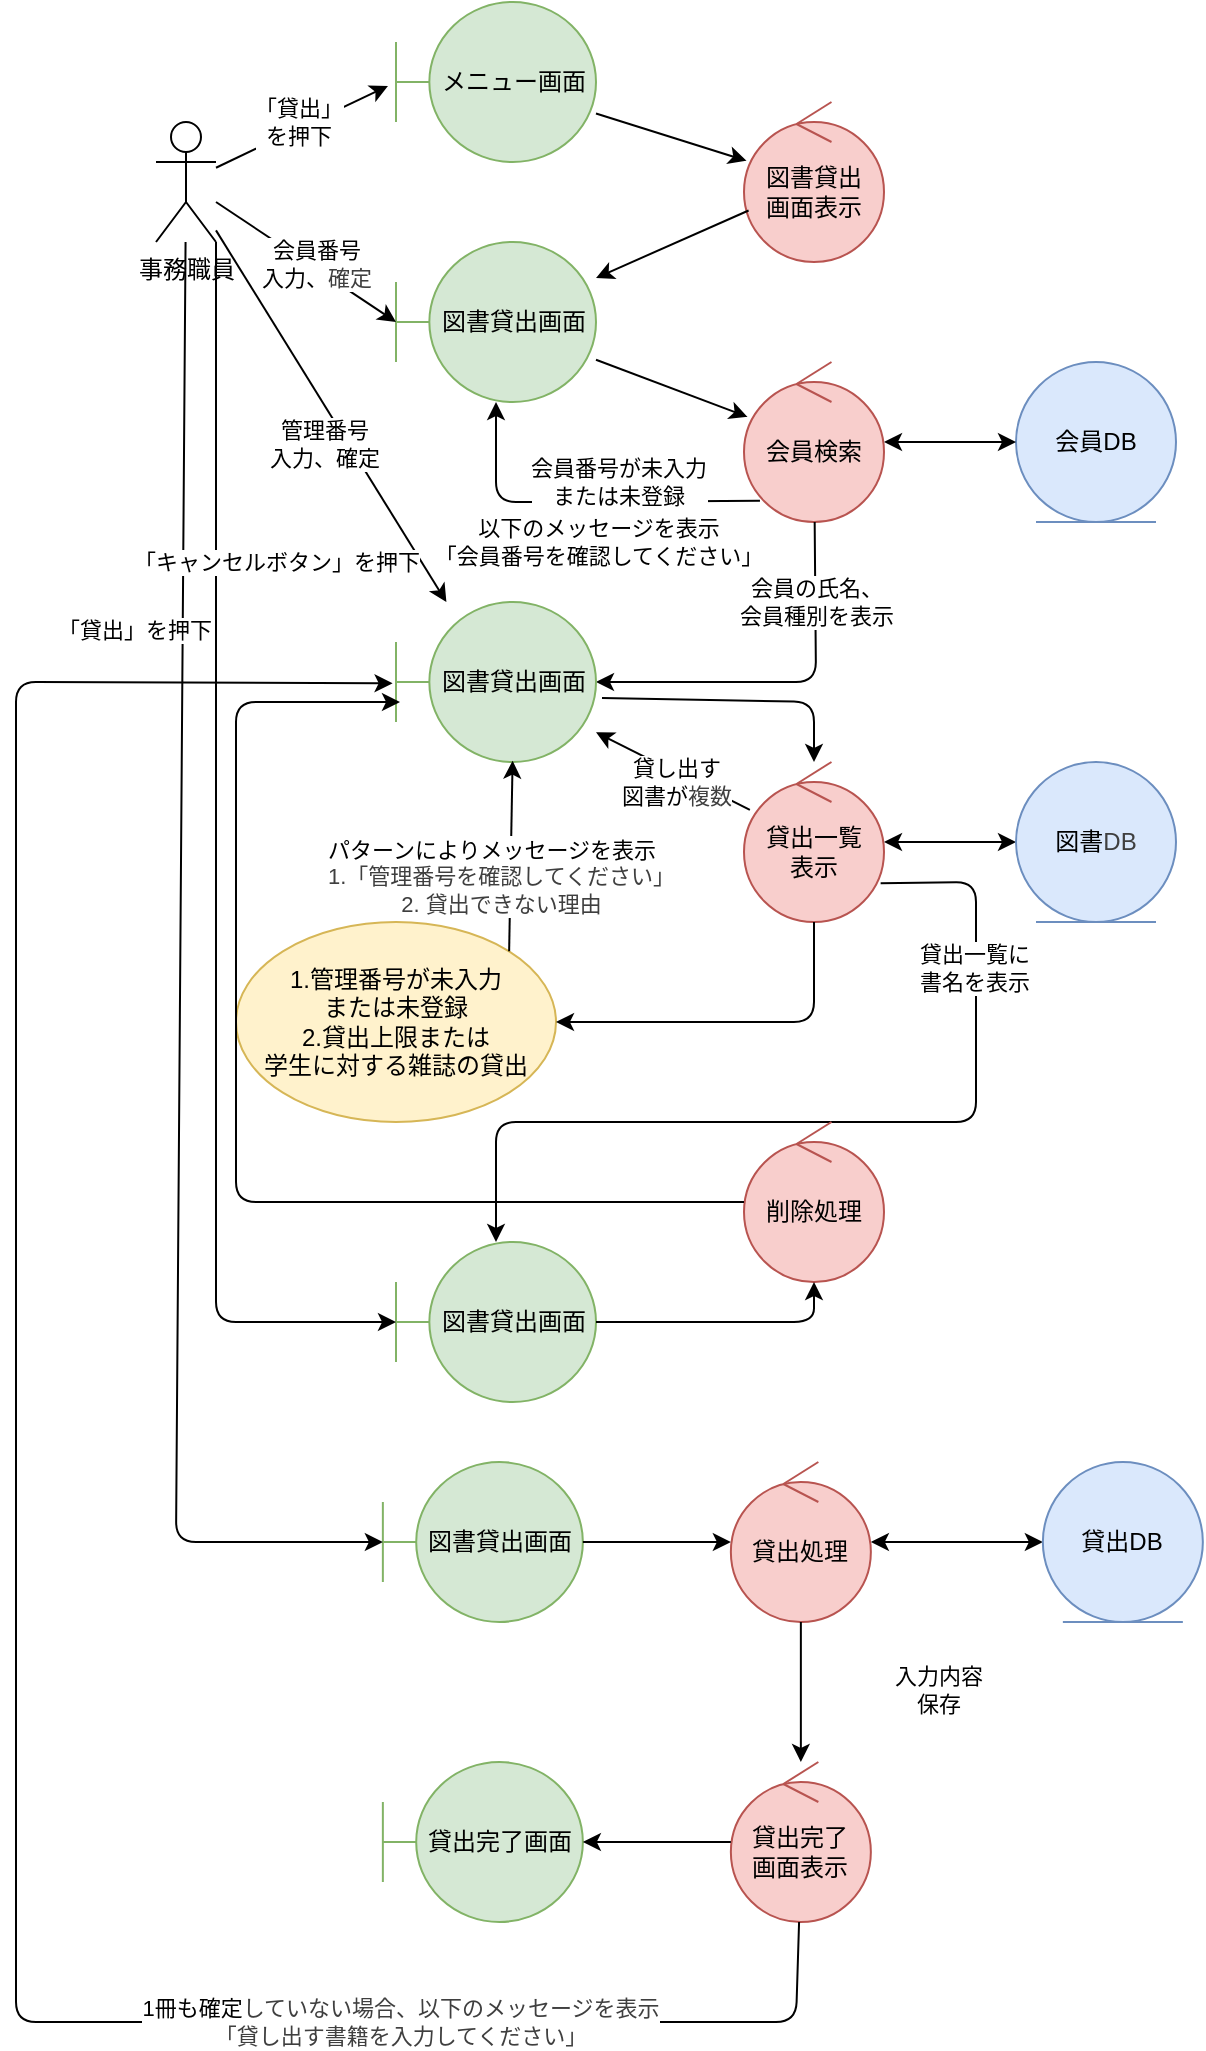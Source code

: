 <mxfile>
    <diagram id="O7tvtLz7Ax9dU_mim_zc" name="ページ1">
        <mxGraphModel dx="1816" dy="1197" grid="1" gridSize="10" guides="1" tooltips="1" connect="1" arrows="1" fold="1" page="1" pageScale="1" pageWidth="827" pageHeight="1169" background="#ffffff" math="0" shadow="0">
            <root>
                <mxCell id="0"/>
                <mxCell id="1" parent="0"/>
                <mxCell id="3" value="メニュー画面" style="shape=umlBoundary;whiteSpace=wrap;html=1;fillColor=#d5e8d4;strokeColor=#82b366;" parent="1" vertex="1">
                    <mxGeometry x="170" y="10" width="100" height="80" as="geometry"/>
                </mxCell>
                <mxCell id="4" value="" style="endArrow=classic;html=1;entryX=-0.04;entryY=0.525;entryDx=0;entryDy=0;entryPerimeter=0;" parent="1" source="2" target="3" edge="1">
                    <mxGeometry width="50" height="50" relative="1" as="geometry">
                        <mxPoint x="90" y="100" as="sourcePoint"/>
                        <mxPoint x="410" y="170" as="targetPoint"/>
                    </mxGeometry>
                </mxCell>
                <mxCell id="5" value="「貸出」&lt;div&gt;を押下&lt;/div&gt;" style="edgeLabel;html=1;align=center;verticalAlign=middle;resizable=0;points=[];" parent="4" vertex="1" connectable="0">
                    <mxGeometry x="0.015" y="3" relative="1" as="geometry">
                        <mxPoint x="-2" as="offset"/>
                    </mxGeometry>
                </mxCell>
                <mxCell id="6" value="図書貸出&lt;div&gt;画面表示&lt;/div&gt;" style="ellipse;shape=umlControl;whiteSpace=wrap;html=1;fillColor=#f8cecc;strokeColor=#b85450;" parent="1" vertex="1">
                    <mxGeometry x="344" y="60" width="70" height="80" as="geometry"/>
                </mxCell>
                <mxCell id="7" value="" style="endArrow=classic;html=1;" parent="1" source="3" target="6" edge="1">
                    <mxGeometry width="50" height="50" relative="1" as="geometry">
                        <mxPoint x="360" y="160" as="sourcePoint"/>
                        <mxPoint x="410" y="110" as="targetPoint"/>
                    </mxGeometry>
                </mxCell>
                <mxCell id="8" value="図書貸出画面" style="shape=umlBoundary;whiteSpace=wrap;html=1;fillColor=#d5e8d4;strokeColor=#82b366;" parent="1" vertex="1">
                    <mxGeometry x="170" y="130" width="100" height="80" as="geometry"/>
                </mxCell>
                <mxCell id="9" value="" style="endArrow=classic;html=1;" parent="1" source="6" target="8" edge="1">
                    <mxGeometry width="50" height="50" relative="1" as="geometry">
                        <mxPoint x="360" y="160" as="sourcePoint"/>
                        <mxPoint x="410" y="110" as="targetPoint"/>
                    </mxGeometry>
                </mxCell>
                <mxCell id="10" value="" style="endArrow=classic;html=1;entryX=0;entryY=0.5;entryDx=0;entryDy=0;entryPerimeter=0;" parent="1" source="2" target="8" edge="1">
                    <mxGeometry width="50" height="50" relative="1" as="geometry">
                        <mxPoint x="330" y="230" as="sourcePoint"/>
                        <mxPoint x="130" y="340" as="targetPoint"/>
                    </mxGeometry>
                </mxCell>
                <mxCell id="11" value="会員番号&lt;div&gt;入力、&lt;span style=&quot;color: rgb(63, 63, 63); background-color: light-dark(#ffffff, var(--ge-dark-color, #121212));&quot;&gt;確定&lt;/span&gt;&lt;/div&gt;" style="edgeLabel;html=1;align=center;verticalAlign=middle;resizable=0;points=[];" parent="10" vertex="1" connectable="0">
                    <mxGeometry x="-0.053" y="-6" relative="1" as="geometry">
                        <mxPoint x="11" y="-3" as="offset"/>
                    </mxGeometry>
                </mxCell>
                <mxCell id="12" value="会員検索" style="ellipse;shape=umlControl;whiteSpace=wrap;html=1;fillColor=#f8cecc;strokeColor=#b85450;" parent="1" vertex="1">
                    <mxGeometry x="344" y="190" width="70" height="80" as="geometry"/>
                </mxCell>
                <mxCell id="13" value="" style="endArrow=classic;html=1;" parent="1" source="8" target="12" edge="1">
                    <mxGeometry width="50" height="50" relative="1" as="geometry">
                        <mxPoint x="356" y="124" as="sourcePoint"/>
                        <mxPoint x="280" y="158" as="targetPoint"/>
                    </mxGeometry>
                </mxCell>
                <mxCell id="14" value="会員DB" style="ellipse;shape=umlEntity;whiteSpace=wrap;html=1;fillColor=#dae8fc;strokeColor=#6c8ebf;" parent="1" vertex="1">
                    <mxGeometry x="480" y="190" width="80" height="80" as="geometry"/>
                </mxCell>
                <mxCell id="16" value="" style="endArrow=classic;startArrow=classic;html=1;" parent="1" source="12" target="14" edge="1">
                    <mxGeometry width="50" height="50" relative="1" as="geometry">
                        <mxPoint x="360" y="220" as="sourcePoint"/>
                        <mxPoint x="410" y="170" as="targetPoint"/>
                    </mxGeometry>
                </mxCell>
                <mxCell id="17" value="" style="endArrow=classic;html=1;" parent="1" source="12" target="22" edge="1">
                    <mxGeometry width="50" height="50" relative="1" as="geometry">
                        <mxPoint x="250" y="260" as="sourcePoint"/>
                        <mxPoint x="270" y="230" as="targetPoint"/>
                        <Array as="points">
                            <mxPoint x="380" y="350"/>
                        </Array>
                    </mxGeometry>
                </mxCell>
                <mxCell id="18" value="会員の氏名、&lt;div&gt;会員種別を表示&lt;/div&gt;" style="edgeLabel;html=1;align=center;verticalAlign=middle;resizable=0;points=[];" parent="17" vertex="1" connectable="0">
                    <mxGeometry x="0.004" relative="1" as="geometry">
                        <mxPoint x="15" y="-40" as="offset"/>
                    </mxGeometry>
                </mxCell>
                <mxCell id="19" value="" style="endArrow=classic;html=1;exitX=0.114;exitY=0.867;exitDx=0;exitDy=0;exitPerimeter=0;" parent="1" source="12" target="8" edge="1">
                    <mxGeometry width="50" height="50" relative="1" as="geometry">
                        <mxPoint x="370" y="300" as="sourcePoint"/>
                        <mxPoint x="230" y="230" as="targetPoint"/>
                        <Array as="points">
                            <mxPoint x="270" y="260"/>
                            <mxPoint x="220" y="260"/>
                        </Array>
                    </mxGeometry>
                </mxCell>
                <mxCell id="20" value="会員番号が未入力&lt;div&gt;または未登録&lt;/div&gt;" style="edgeLabel;html=1;align=center;verticalAlign=middle;resizable=0;points=[];" parent="19" vertex="1" connectable="0">
                    <mxGeometry x="-0.213" y="2" relative="1" as="geometry">
                        <mxPoint y="-12" as="offset"/>
                    </mxGeometry>
                </mxCell>
                <mxCell id="21" value="&lt;div&gt;以下のメッセージを表示&lt;/div&gt;「会員番号を確認してください」" style="edgeLabel;html=1;align=center;verticalAlign=middle;resizable=0;points=[];" parent="19" vertex="1" connectable="0">
                    <mxGeometry x="-0.168" y="-2" relative="1" as="geometry">
                        <mxPoint x="-6" y="22" as="offset"/>
                    </mxGeometry>
                </mxCell>
                <mxCell id="22" value="図書貸出画面" style="shape=umlBoundary;whiteSpace=wrap;html=1;fillColor=#d5e8d4;strokeColor=#82b366;" parent="1" vertex="1">
                    <mxGeometry x="170" y="310" width="100" height="80" as="geometry"/>
                </mxCell>
                <mxCell id="23" value="" style="endArrow=classic;html=1;" parent="1" source="2" target="22" edge="1">
                    <mxGeometry width="50" height="50" relative="1" as="geometry">
                        <mxPoint x="240" y="270" as="sourcePoint"/>
                        <mxPoint x="290" y="220" as="targetPoint"/>
                        <Array as="points"/>
                    </mxGeometry>
                </mxCell>
                <mxCell id="24" value="管理番号&lt;div&gt;入力、確定&lt;/div&gt;" style="edgeLabel;html=1;align=center;verticalAlign=middle;resizable=0;points=[];" parent="23" vertex="1" connectable="0">
                    <mxGeometry x="-0.065" y="1" relative="1" as="geometry">
                        <mxPoint x="-1" y="20" as="offset"/>
                    </mxGeometry>
                </mxCell>
                <mxCell id="25" value="貸出一覧&lt;div&gt;表示&lt;/div&gt;" style="ellipse;shape=umlControl;whiteSpace=wrap;html=1;fillColor=#f8cecc;strokeColor=#b85450;" parent="1" vertex="1">
                    <mxGeometry x="344" y="390" width="70" height="80" as="geometry"/>
                </mxCell>
                <mxCell id="26" value="" style="endArrow=classic;html=1;" parent="1" target="25" edge="1">
                    <mxGeometry width="50" height="50" relative="1" as="geometry">
                        <mxPoint x="273" y="358" as="sourcePoint"/>
                        <mxPoint x="280" y="300" as="targetPoint"/>
                        <Array as="points">
                            <mxPoint x="379" y="360"/>
                        </Array>
                    </mxGeometry>
                </mxCell>
                <mxCell id="27" value="" style="endArrow=classic;startArrow=classic;html=1;" parent="1" source="25" target="61" edge="1">
                    <mxGeometry width="50" height="50" relative="1" as="geometry">
                        <mxPoint x="230" y="380" as="sourcePoint"/>
                        <mxPoint x="560" y="180" as="targetPoint"/>
                    </mxGeometry>
                </mxCell>
                <mxCell id="28" value="図書貸出画面" style="shape=umlBoundary;whiteSpace=wrap;html=1;fillColor=#d5e8d4;strokeColor=#82b366;" parent="1" vertex="1">
                    <mxGeometry x="163.43" y="740" width="100" height="80" as="geometry"/>
                </mxCell>
                <mxCell id="29" value="" style="endArrow=classic;html=1;exitX=0.976;exitY=0.758;exitDx=0;exitDy=0;exitPerimeter=0;" parent="1" source="25" target="67" edge="1">
                    <mxGeometry width="50" height="50" relative="1" as="geometry">
                        <mxPoint x="230" y="400" as="sourcePoint"/>
                        <mxPoint x="220" y="650" as="targetPoint"/>
                        <Array as="points">
                            <mxPoint x="460" y="450"/>
                            <mxPoint x="460" y="510"/>
                            <mxPoint x="460" y="570"/>
                            <mxPoint x="220" y="570"/>
                        </Array>
                    </mxGeometry>
                </mxCell>
                <mxCell id="60" value="貸出一覧に&lt;div&gt;書名を表示&lt;/div&gt;" style="edgeLabel;html=1;align=center;verticalAlign=middle;resizable=0;points=[];" parent="29" vertex="1" connectable="0">
                    <mxGeometry x="-0.701" y="-1" relative="1" as="geometry">
                        <mxPoint y="20" as="offset"/>
                    </mxGeometry>
                </mxCell>
                <mxCell id="30" value="貸出処理" style="ellipse;shape=umlControl;whiteSpace=wrap;html=1;fillColor=#f8cecc;strokeColor=#b85450;" parent="1" vertex="1">
                    <mxGeometry x="337.43" y="740" width="70" height="80" as="geometry"/>
                </mxCell>
                <mxCell id="31" value="" style="endArrow=classic;html=1;" parent="1" source="28" target="30" edge="1">
                    <mxGeometry width="50" height="50" relative="1" as="geometry">
                        <mxPoint x="351.43" y="453" as="sourcePoint"/>
                        <mxPoint x="273.43" y="497" as="targetPoint"/>
                    </mxGeometry>
                </mxCell>
                <mxCell id="33" value="" style="endArrow=classic;startArrow=classic;html=1;" parent="1" source="30" target="62" edge="1">
                    <mxGeometry width="50" height="50" relative="1" as="geometry">
                        <mxPoint x="223.43" y="340" as="sourcePoint"/>
                        <mxPoint x="273.43" y="290" as="targetPoint"/>
                        <Array as="points"/>
                    </mxGeometry>
                </mxCell>
                <mxCell id="35" value="貸出完了画面" style="shape=umlBoundary;whiteSpace=wrap;html=1;fillColor=#d5e8d4;strokeColor=#82b366;" parent="1" vertex="1">
                    <mxGeometry x="163.43" y="890" width="100" height="80" as="geometry"/>
                </mxCell>
                <mxCell id="36" value="貸出完了&lt;div&gt;画面表示&lt;/div&gt;" style="ellipse;shape=umlControl;whiteSpace=wrap;html=1;fillColor=#f8cecc;strokeColor=#b85450;" parent="1" vertex="1">
                    <mxGeometry x="337.43" y="890" width="70" height="80" as="geometry"/>
                </mxCell>
                <mxCell id="37" value="" style="endArrow=classic;html=1;" parent="1" source="36" target="35" edge="1">
                    <mxGeometry width="50" height="50" relative="1" as="geometry">
                        <mxPoint x="223.43" y="610" as="sourcePoint"/>
                        <mxPoint x="273.43" y="560" as="targetPoint"/>
                    </mxGeometry>
                </mxCell>
                <mxCell id="38" value="" style="endArrow=classic;html=1;" parent="1" source="30" target="36" edge="1">
                    <mxGeometry width="50" height="50" relative="1" as="geometry">
                        <mxPoint x="223.43" y="645" as="sourcePoint"/>
                        <mxPoint x="273.43" y="595" as="targetPoint"/>
                    </mxGeometry>
                </mxCell>
                <mxCell id="43" value="&lt;div&gt;1.管理番号が未入力&lt;/div&gt;&lt;div&gt;または未登録&lt;/div&gt;2.貸出上限または&lt;div&gt;学生に対する雑誌の貸出&lt;/div&gt;" style="ellipse;whiteSpace=wrap;html=1;fillColor=#fff2cc;strokeColor=#d6b656;" parent="1" vertex="1">
                    <mxGeometry x="90" y="470" width="160" height="100" as="geometry"/>
                </mxCell>
                <mxCell id="44" value="" style="endArrow=classic;html=1;entryX=1;entryY=0.5;entryDx=0;entryDy=0;" parent="1" source="25" target="43" edge="1">
                    <mxGeometry width="50" height="50" relative="1" as="geometry">
                        <mxPoint x="170" y="460" as="sourcePoint"/>
                        <mxPoint x="290" y="490" as="targetPoint"/>
                        <Array as="points">
                            <mxPoint x="379" y="520"/>
                        </Array>
                    </mxGeometry>
                </mxCell>
                <mxCell id="49" value="" style="endArrow=classic;html=1;" parent="1" source="25" target="22" edge="1">
                    <mxGeometry width="50" height="50" relative="1" as="geometry">
                        <mxPoint x="230" y="460" as="sourcePoint"/>
                        <mxPoint x="280" y="410" as="targetPoint"/>
                    </mxGeometry>
                </mxCell>
                <mxCell id="50" value="貸し出す&lt;div&gt;図書が&lt;span style=&quot;color: rgb(63, 63, 63); background-color: light-dark(#ffffff, var(--ge-dark-color, #121212));&quot;&gt;複数&lt;/span&gt;&lt;/div&gt;" style="edgeLabel;html=1;align=center;verticalAlign=middle;resizable=0;points=[];" parent="49" vertex="1" connectable="0">
                    <mxGeometry x="-0.116" y="1" relative="1" as="geometry">
                        <mxPoint x="-3" y="2" as="offset"/>
                    </mxGeometry>
                </mxCell>
                <mxCell id="53" value="" style="endArrow=classic;html=1;entryX=-0.017;entryY=0.508;entryDx=0;entryDy=0;entryPerimeter=0;" parent="1" source="36" target="22" edge="1">
                    <mxGeometry width="50" height="50" relative="1" as="geometry">
                        <mxPoint x="220" y="680" as="sourcePoint"/>
                        <mxPoint x="270" y="630" as="targetPoint"/>
                        <Array as="points">
                            <mxPoint x="370" y="1020"/>
                            <mxPoint x="-20" y="1020"/>
                            <mxPoint x="-20" y="350"/>
                        </Array>
                    </mxGeometry>
                </mxCell>
                <mxCell id="58" value="1冊も確定&lt;span style=&quot;color: rgb(63, 63, 63); background-color: light-dark(#ffffff, var(--ge-dark-color, #121212));&quot;&gt;していない場合、以下のメッセージを表示&lt;/span&gt;&lt;div&gt;&lt;span style=&quot;color: rgb(63, 63, 63); background-color: light-dark(#ffffff, var(--ge-dark-color, #121212));&quot;&gt;「貸し出す書籍を入力してください」&lt;/span&gt;&lt;/div&gt;" style="edgeLabel;html=1;align=center;verticalAlign=middle;resizable=0;points=[];" parent="53" vertex="1" connectable="0">
                    <mxGeometry x="-0.755" y="3" relative="1" as="geometry">
                        <mxPoint x="-89" y="-3" as="offset"/>
                    </mxGeometry>
                </mxCell>
                <mxCell id="66" value="&lt;span style=&quot;color: rgb(0, 0, 0);&quot;&gt;入力内容&lt;/span&gt;&lt;div&gt;&lt;span style=&quot;color: rgb(0, 0, 0);&quot;&gt;保存&lt;/span&gt;&lt;/div&gt;" style="edgeLabel;html=1;align=center;verticalAlign=middle;resizable=0;points=[];" parent="53" vertex="1" connectable="0">
                    <mxGeometry x="-0.965" y="-2" relative="1" as="geometry">
                        <mxPoint x="72" y="-139" as="offset"/>
                    </mxGeometry>
                </mxCell>
                <mxCell id="55" value="" style="endArrow=classic;html=1;" parent="1" source="2" target="28" edge="1">
                    <mxGeometry width="50" height="50" relative="1" as="geometry">
                        <mxPoint y="160" as="sourcePoint"/>
                        <mxPoint x="270" y="520" as="targetPoint"/>
                        <Array as="points">
                            <mxPoint x="60" y="780"/>
                        </Array>
                    </mxGeometry>
                </mxCell>
                <mxCell id="57" value="「貸出」を押下" style="edgeLabel;html=1;align=center;verticalAlign=middle;resizable=0;points=[];" parent="55" vertex="1" connectable="0">
                    <mxGeometry x="-0.486" y="-1" relative="1" as="geometry">
                        <mxPoint x="-24" as="offset"/>
                    </mxGeometry>
                </mxCell>
                <mxCell id="56" value="" style="endArrow=classic;html=1;exitX=1;exitY=0;exitDx=0;exitDy=0;entryX=0.583;entryY=0.992;entryDx=0;entryDy=0;entryPerimeter=0;" parent="1" source="43" target="22" edge="1">
                    <mxGeometry width="50" height="50" relative="1" as="geometry">
                        <mxPoint x="220" y="440" as="sourcePoint"/>
                        <mxPoint x="270" y="390" as="targetPoint"/>
                    </mxGeometry>
                </mxCell>
                <mxCell id="52" value="&lt;span style=&quot;color: rgb(0, 0, 0); font-family: Helvetica; font-size: 11px; font-style: normal; font-variant-ligatures: normal; font-variant-caps: normal; font-weight: 400; letter-spacing: normal; orphans: 2; text-align: center; text-indent: 0px; text-transform: none; widows: 2; word-spacing: 0px; -webkit-text-stroke-width: 0px; white-space: nowrap; text-decoration-thickness: initial; text-decoration-style: initial; text-decoration-color: initial; float: none; display: inline !important;&quot;&gt;パターンによりメッセージを表示&lt;/span&gt;&lt;div style=&quot;forced-color-adjust: none; color: rgb(63, 63, 63); scrollbar-color: rgb(226, 226, 226) rgb(251, 251, 251); font-family: Helvetica; font-size: 11px; font-style: normal; font-variant-ligatures: normal; font-variant-caps: normal; font-weight: 400; letter-spacing: normal; orphans: 2; text-align: center; text-indent: 0px; text-transform: none; widows: 2; word-spacing: 0px; -webkit-text-stroke-width: 0px; white-space: nowrap; text-decoration-thickness: initial; text-decoration-style: initial; text-decoration-color: initial;&quot;&gt;1.「管理番号を確認してください」&lt;/div&gt;&lt;div style=&quot;forced-color-adjust: none; color: rgb(63, 63, 63); scrollbar-color: rgb(226, 226, 226) rgb(251, 251, 251); font-family: Helvetica; font-size: 11px; font-style: normal; font-variant-ligatures: normal; font-variant-caps: normal; font-weight: 400; letter-spacing: normal; orphans: 2; text-align: center; text-indent: 0px; text-transform: none; widows: 2; word-spacing: 0px; -webkit-text-stroke-width: 0px; white-space: nowrap; text-decoration-thickness: initial; text-decoration-style: initial; text-decoration-color: initial;&quot;&gt;2. 貸出できない理由&lt;/div&gt;" style="text;whiteSpace=wrap;html=1;labelBackgroundColor=default;" parent="1" vertex="1">
                    <mxGeometry x="134" y="420" width="210" height="60" as="geometry"/>
                </mxCell>
                <mxCell id="61" value="図書&lt;span style=&quot;color: rgb(63, 63, 63); background-color: transparent;&quot;&gt;DB&lt;/span&gt;" style="ellipse;shape=umlEntity;whiteSpace=wrap;html=1;fillColor=#dae8fc;strokeColor=#6c8ebf;" parent="1" vertex="1">
                    <mxGeometry x="480" y="390" width="80" height="80" as="geometry"/>
                </mxCell>
                <mxCell id="62" value="貸出DB" style="ellipse;shape=umlEntity;whiteSpace=wrap;html=1;fillColor=#dae8fc;strokeColor=#6c8ebf;" parent="1" vertex="1">
                    <mxGeometry x="493.43" y="740" width="80" height="80" as="geometry"/>
                </mxCell>
                <mxCell id="2" value="事務職員" style="shape=umlActor;verticalLabelPosition=bottom;verticalAlign=top;html=1;" parent="1" vertex="1">
                    <mxGeometry x="50" y="70" width="30" height="60" as="geometry"/>
                </mxCell>
                <mxCell id="67" value="図書貸出画面" style="shape=umlBoundary;whiteSpace=wrap;html=1;fillColor=#d5e8d4;strokeColor=#82b366;" vertex="1" parent="1">
                    <mxGeometry x="170" y="630" width="100" height="80" as="geometry"/>
                </mxCell>
                <mxCell id="69" value="" style="endArrow=classic;html=1;exitX=1;exitY=1;exitDx=0;exitDy=0;exitPerimeter=0;" edge="1" parent="1" source="2" target="67">
                    <mxGeometry width="50" height="50" relative="1" as="geometry">
                        <mxPoint x="75" y="140" as="sourcePoint"/>
                        <mxPoint x="180" y="860" as="targetPoint"/>
                        <Array as="points">
                            <mxPoint x="80" y="670"/>
                        </Array>
                    </mxGeometry>
                </mxCell>
                <mxCell id="70" value="「キャンセルボタン&lt;span style=&quot;background-color: light-dark(#ffffff, var(--ge-dark-color, #121212));&quot;&gt;」を押下&lt;/span&gt;" style="edgeLabel;html=1;align=center;verticalAlign=middle;resizable=0;points=[];" vertex="1" connectable="0" parent="69">
                    <mxGeometry x="-0.486" y="-1" relative="1" as="geometry">
                        <mxPoint x="31" y="-2" as="offset"/>
                    </mxGeometry>
                </mxCell>
                <mxCell id="71" value="削除処理" style="ellipse;shape=umlControl;whiteSpace=wrap;html=1;fillColor=#f8cecc;strokeColor=#b85450;" vertex="1" parent="1">
                    <mxGeometry x="344" y="570" width="70" height="80" as="geometry"/>
                </mxCell>
                <mxCell id="74" value="" style="endArrow=classic;html=1;" edge="1" parent="1" source="67" target="71">
                    <mxGeometry width="50" height="50" relative="1" as="geometry">
                        <mxPoint x="260" y="900" as="sourcePoint"/>
                        <mxPoint x="310" y="850" as="targetPoint"/>
                        <Array as="points">
                            <mxPoint x="379" y="670"/>
                        </Array>
                    </mxGeometry>
                </mxCell>
                <mxCell id="82" value="" style="endArrow=classic;html=1;" edge="1" parent="1" source="71">
                    <mxGeometry width="50" height="50" relative="1" as="geometry">
                        <mxPoint x="340" y="500" as="sourcePoint"/>
                        <mxPoint x="172" y="360" as="targetPoint"/>
                        <Array as="points">
                            <mxPoint x="90" y="610"/>
                            <mxPoint x="90" y="360"/>
                        </Array>
                    </mxGeometry>
                </mxCell>
            </root>
        </mxGraphModel>
    </diagram>
</mxfile>